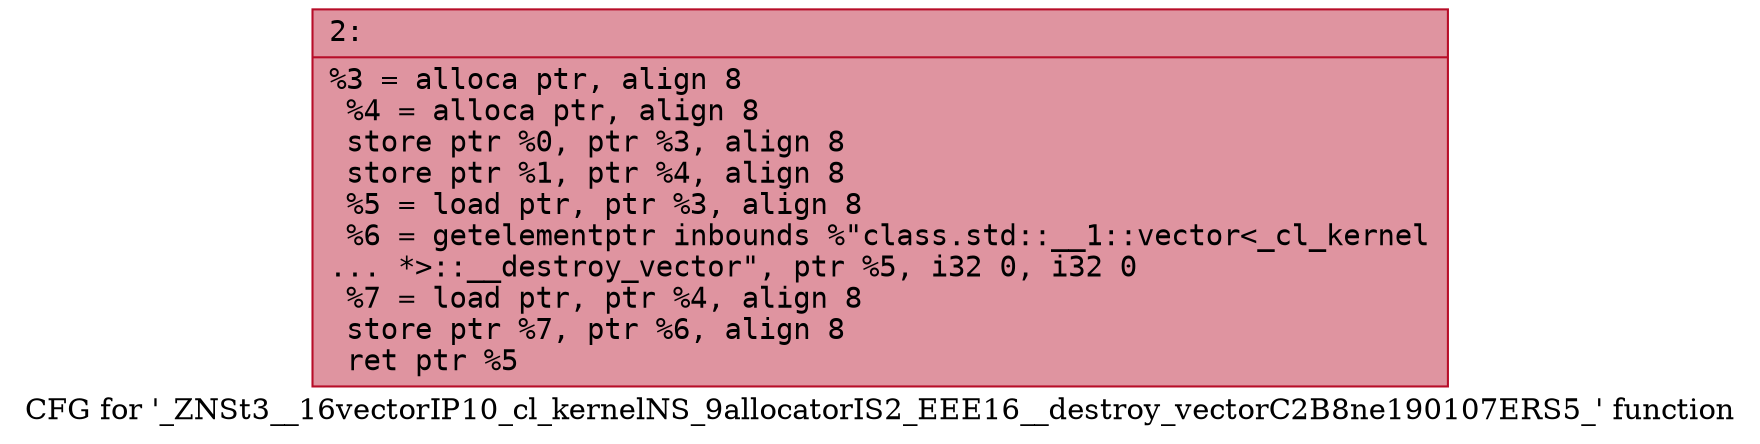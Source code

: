 digraph "CFG for '_ZNSt3__16vectorIP10_cl_kernelNS_9allocatorIS2_EEE16__destroy_vectorC2B8ne190107ERS5_' function" {
	label="CFG for '_ZNSt3__16vectorIP10_cl_kernelNS_9allocatorIS2_EEE16__destroy_vectorC2B8ne190107ERS5_' function";

	Node0x6000005c4370 [shape=record,color="#b70d28ff", style=filled, fillcolor="#b70d2870" fontname="Courier",label="{2:\l|  %3 = alloca ptr, align 8\l  %4 = alloca ptr, align 8\l  store ptr %0, ptr %3, align 8\l  store ptr %1, ptr %4, align 8\l  %5 = load ptr, ptr %3, align 8\l  %6 = getelementptr inbounds %\"class.std::__1::vector\<_cl_kernel\l... *\>::__destroy_vector\", ptr %5, i32 0, i32 0\l  %7 = load ptr, ptr %4, align 8\l  store ptr %7, ptr %6, align 8\l  ret ptr %5\l}"];
}
